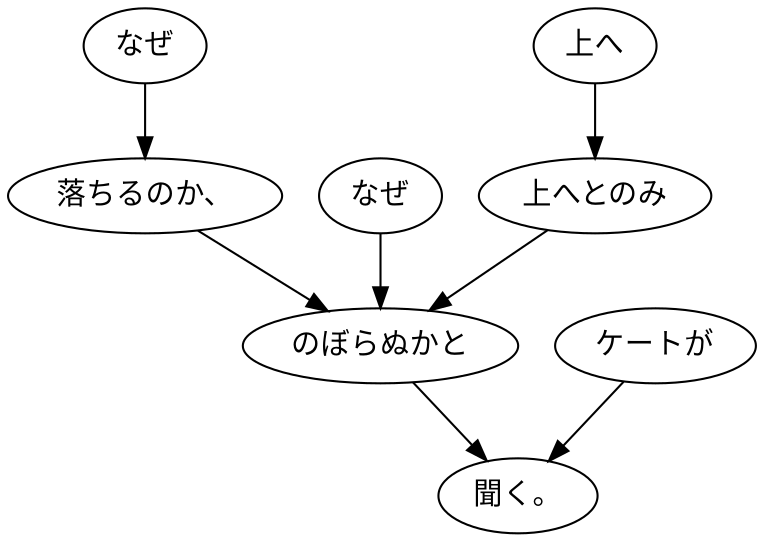 digraph graph981 {
	node0 [label="なぜ"];
	node1 [label="落ちるのか、"];
	node2 [label="なぜ"];
	node3 [label="上へ"];
	node4 [label="上へとのみ"];
	node5 [label="のぼらぬかと"];
	node6 [label="ケートが"];
	node7 [label="聞く。"];
	node0 -> node1;
	node1 -> node5;
	node2 -> node5;
	node3 -> node4;
	node4 -> node5;
	node5 -> node7;
	node6 -> node7;
}
